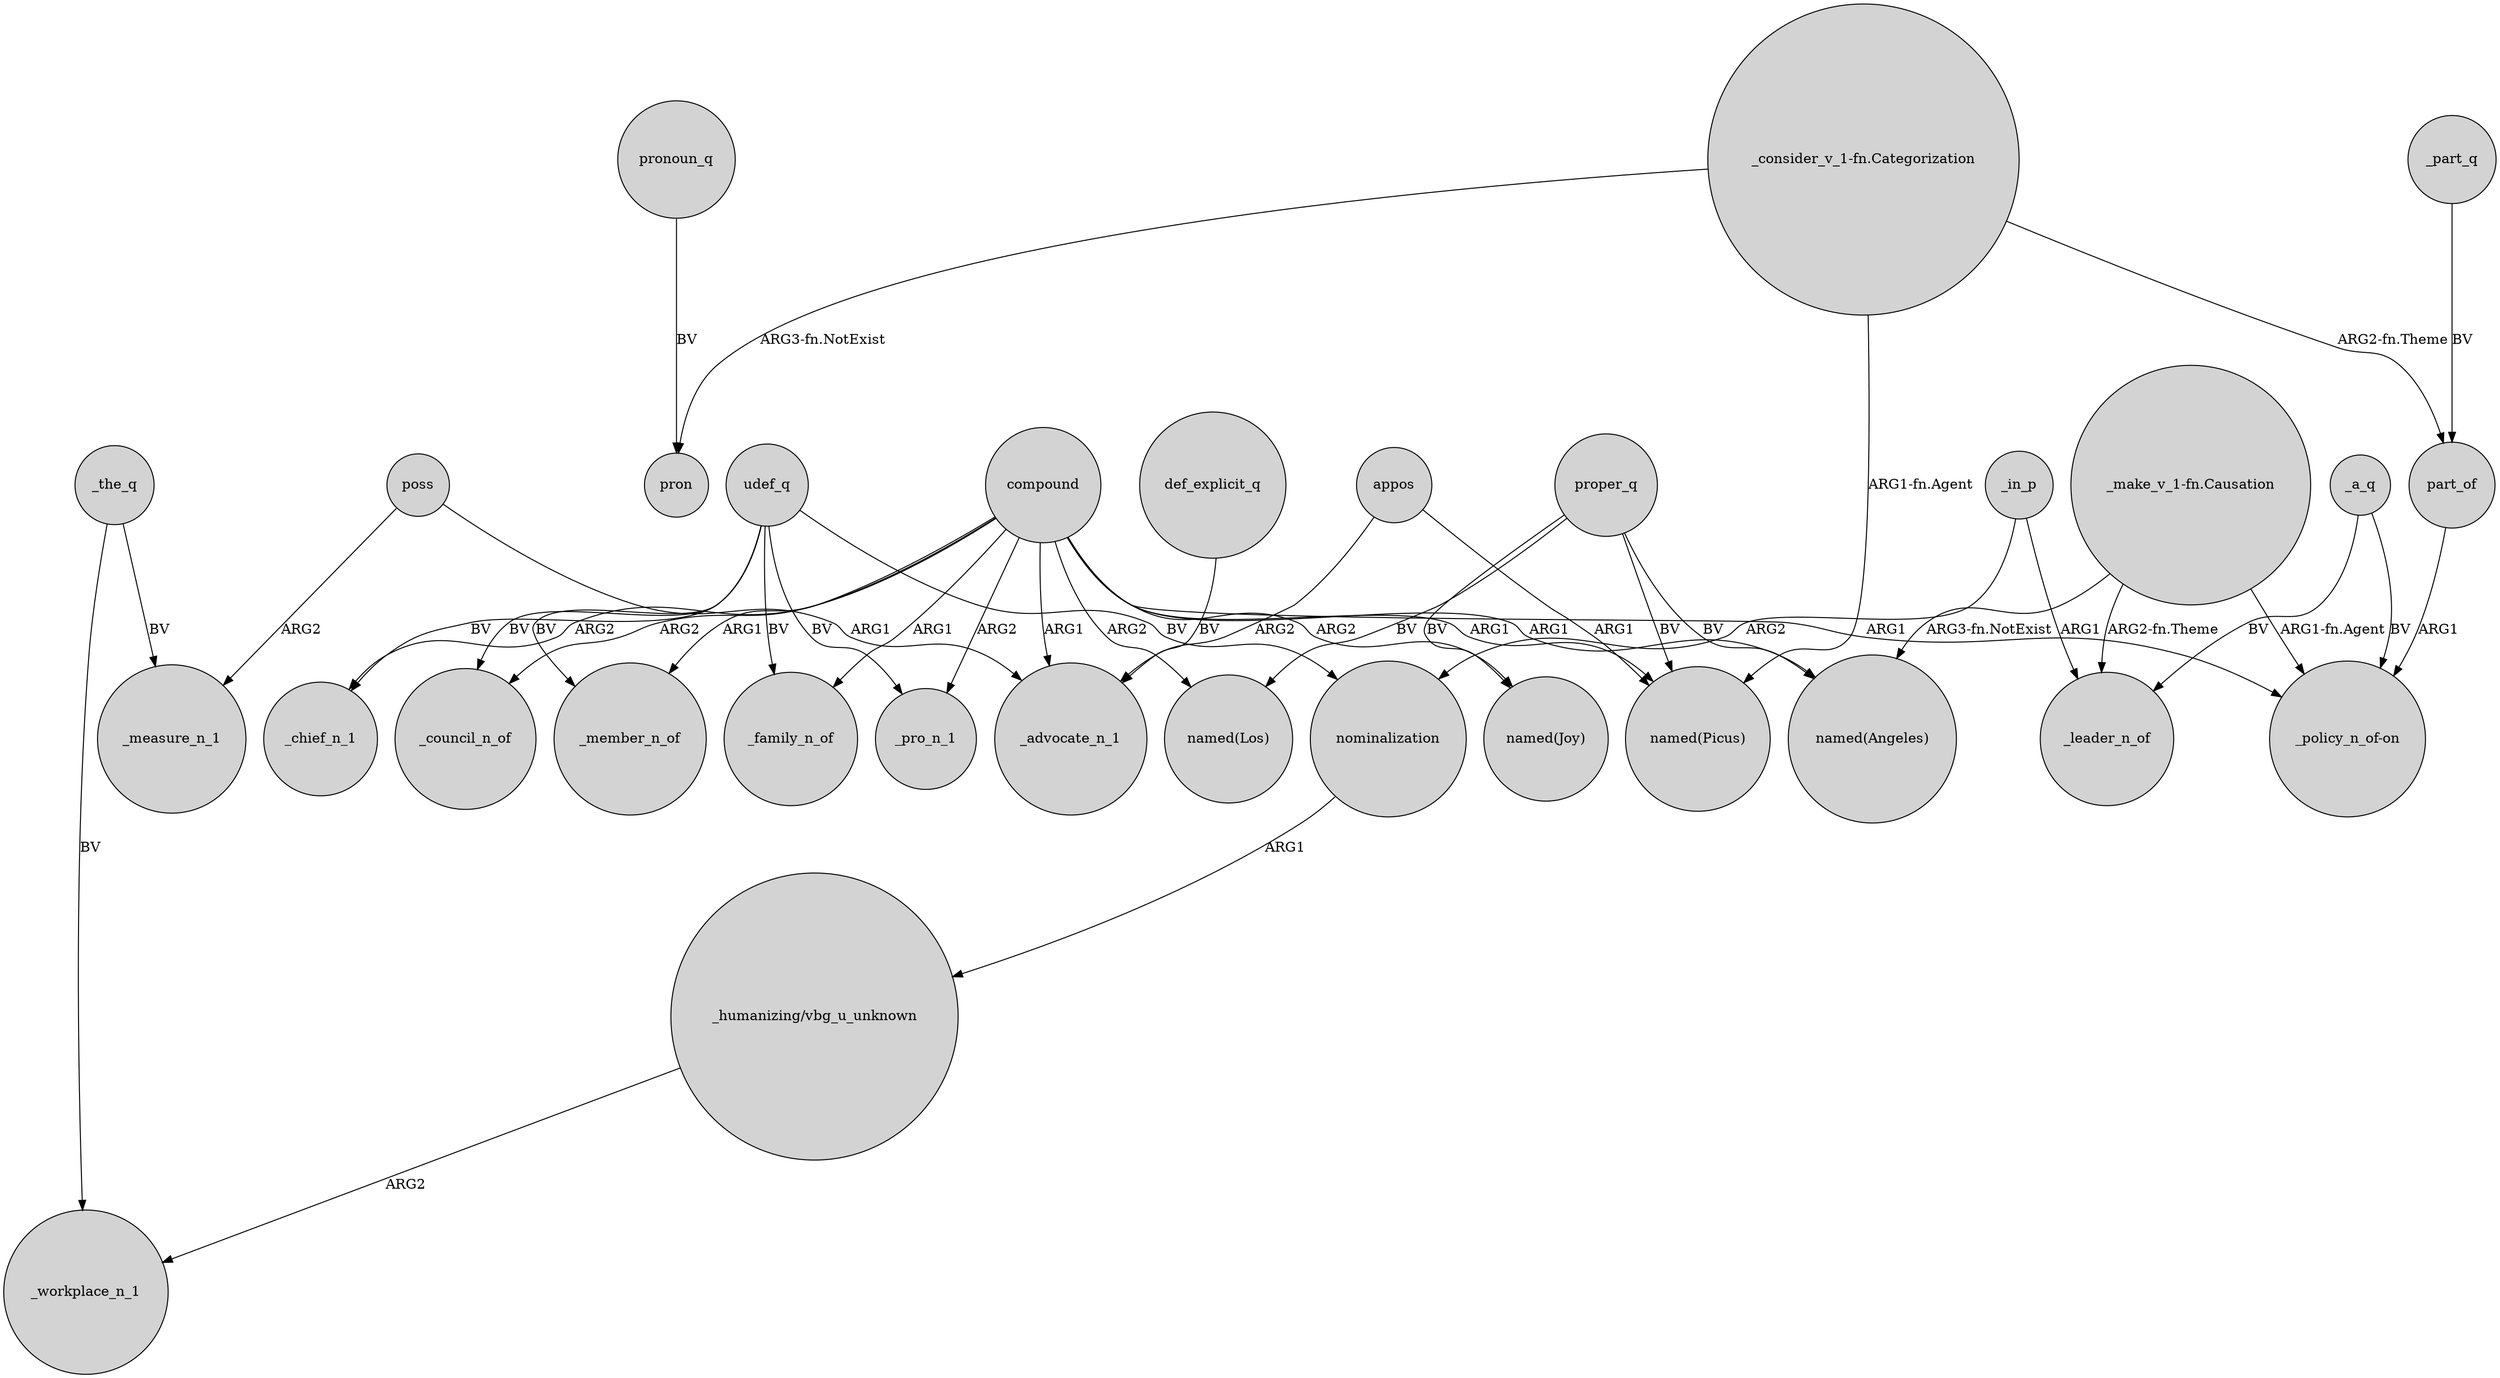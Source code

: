 digraph {
	node [shape=circle style=filled]
	proper_q -> "named(Picus)" [label=BV]
	_the_q -> _measure_n_1 [label=BV]
	_in_p -> _leader_n_of [label=ARG1]
	compound -> "named(Picus)" [label=ARG1]
	compound -> _family_n_of [label=ARG1]
	compound -> "named(Joy)" [label=ARG2]
	compound -> _council_n_of [label=ARG2]
	"_humanizing/vbg_u_unknown" -> _workplace_n_1 [label=ARG2]
	compound -> "named(Los)" [label=ARG2]
	poss -> _measure_n_1 [label=ARG2]
	proper_q -> "named(Los)" [label=BV]
	udef_q -> _council_n_of [label=BV]
	compound -> _advocate_n_1 [label=ARG1]
	"_consider_v_1-fn.Categorization" -> pron [label="ARG3-fn.NotExist"]
	compound -> _pro_n_1 [label=ARG2]
	_a_q -> _leader_n_of [label=BV]
	"_consider_v_1-fn.Categorization" -> "named(Picus)" [label="ARG1-fn.Agent"]
	appos -> "named(Picus)" [label=ARG1]
	_a_q -> "_policy_n_of-on" [label=BV]
	compound -> "named(Angeles)" [label=ARG1]
	_part_q -> part_of [label=BV]
	compound -> _chief_n_1 [label=ARG2]
	pronoun_q -> pron [label=BV]
	proper_q -> "named(Joy)" [label=BV]
	"_make_v_1-fn.Causation" -> _leader_n_of [label="ARG2-fn.Theme"]
	appos -> _advocate_n_1 [label=ARG2]
	poss -> _advocate_n_1 [label=ARG1]
	udef_q -> _chief_n_1 [label=BV]
	compound -> "_policy_n_of-on" [label=ARG1]
	nominalization -> "_humanizing/vbg_u_unknown" [label=ARG1]
	udef_q -> _pro_n_1 [label=BV]
	udef_q -> _member_n_of [label=BV]
	"_consider_v_1-fn.Categorization" -> part_of [label="ARG2-fn.Theme"]
	udef_q -> nominalization [label=BV]
	part_of -> "_policy_n_of-on" [label=ARG1]
	"_make_v_1-fn.Causation" -> "named(Angeles)" [label="ARG3-fn.NotExist"]
	proper_q -> "named(Angeles)" [label=BV]
	_the_q -> _workplace_n_1 [label=BV]
	udef_q -> _family_n_of [label=BV]
	"_make_v_1-fn.Causation" -> "_policy_n_of-on" [label="ARG1-fn.Agent"]
	_in_p -> nominalization [label=ARG2]
	def_explicit_q -> _advocate_n_1 [label=BV]
	compound -> _member_n_of [label=ARG1]
}
